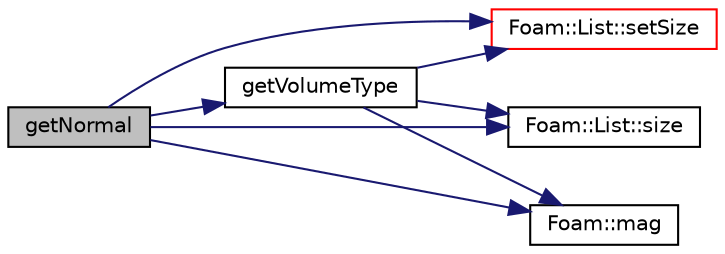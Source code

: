 digraph "getNormal"
{
  bgcolor="transparent";
  edge [fontname="Helvetica",fontsize="10",labelfontname="Helvetica",labelfontsize="10"];
  node [fontname="Helvetica",fontsize="10",shape=record];
  rankdir="LR";
  Node1 [label="getNormal",height=0.2,width=0.4,color="black", fillcolor="grey75", style="filled", fontcolor="black"];
  Node1 -> Node2 [color="midnightblue",fontsize="10",style="solid",fontname="Helvetica"];
  Node2 [label="getVolumeType",height=0.2,width=0.4,color="black",URL="$a02311.html#a841fec7c9618319def0abf8af87b96d4",tooltip="Determine type (inside/outside/mixed) for point. unknown if. "];
  Node2 -> Node3 [color="midnightblue",fontsize="10",style="solid",fontname="Helvetica"];
  Node3 [label="Foam::List::setSize",height=0.2,width=0.4,color="red",URL="$a01387.html#aedb985ffeaf1bdbfeccc2a8730405703",tooltip="Reset size of List. "];
  Node2 -> Node4 [color="midnightblue",fontsize="10",style="solid",fontname="Helvetica"];
  Node4 [label="Foam::List::size",height=0.2,width=0.4,color="black",URL="$a01387.html#a8a5f6fa29bd4b500caf186f60245b384",tooltip="Override size to be inconsistent with allocated storage. "];
  Node2 -> Node5 [color="midnightblue",fontsize="10",style="solid",fontname="Helvetica"];
  Node5 [label="Foam::mag",height=0.2,width=0.4,color="black",URL="$a10958.html#a929da2a3fdcf3dacbbe0487d3a330dae"];
  Node1 -> Node5 [color="midnightblue",fontsize="10",style="solid",fontname="Helvetica"];
  Node1 -> Node3 [color="midnightblue",fontsize="10",style="solid",fontname="Helvetica"];
  Node1 -> Node4 [color="midnightblue",fontsize="10",style="solid",fontname="Helvetica"];
}
